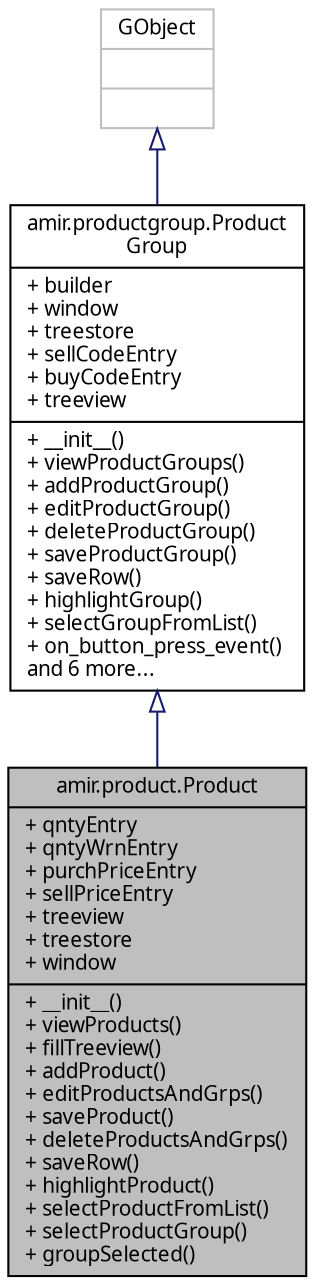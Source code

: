 digraph "amir.product.Product"
{
 // LATEX_PDF_SIZE
  edge [fontname="FreeSans.ttf",fontsize="10",labelfontname="FreeSans.ttf",labelfontsize="10"];
  node [fontname="FreeSans.ttf",fontsize="10",shape=record];
  Node1 [label="{amir.product.Product\n|+ qntyEntry\l+ qntyWrnEntry\l+ purchPriceEntry\l+ sellPriceEntry\l+ treeview\l+ treestore\l+ window\l|+ __init__()\l+ viewProducts()\l+ fillTreeview()\l+ addProduct()\l+ editProductsAndGrps()\l+ saveProduct()\l+ deleteProductsAndGrps()\l+ saveRow()\l+ highlightProduct()\l+ selectProductFromList()\l+ selectProductGroup()\l+ groupSelected()\l}",height=0.2,width=0.4,color="black", fillcolor="grey75", style="filled", fontcolor="black",tooltip=" "];
  Node2 -> Node1 [dir="back",color="midnightblue",fontsize="10",style="solid",arrowtail="onormal",fontname="FreeSans.ttf"];
  Node2 [label="{amir.productgroup.Product\lGroup\n|+ builder\l+ window\l+ treestore\l+ sellCodeEntry\l+ buyCodeEntry\l+ treeview\l|+ __init__()\l+ viewProductGroups()\l+ addProductGroup()\l+ editProductGroup()\l+ deleteProductGroup()\l+ saveProductGroup()\l+ saveRow()\l+ highlightGroup()\l+ selectGroupFromList()\l+ on_button_press_event()\land 6 more...\l}",height=0.2,width=0.4,color="black", fillcolor="white", style="filled",URL="$classamir_1_1productgroup_1_1_product_group.html",tooltip=" "];
  Node3 -> Node2 [dir="back",color="midnightblue",fontsize="10",style="solid",arrowtail="onormal",fontname="FreeSans.ttf"];
  Node3 [label="{GObject\n||}",height=0.2,width=0.4,color="grey75", fillcolor="white", style="filled",tooltip=" "];
}
